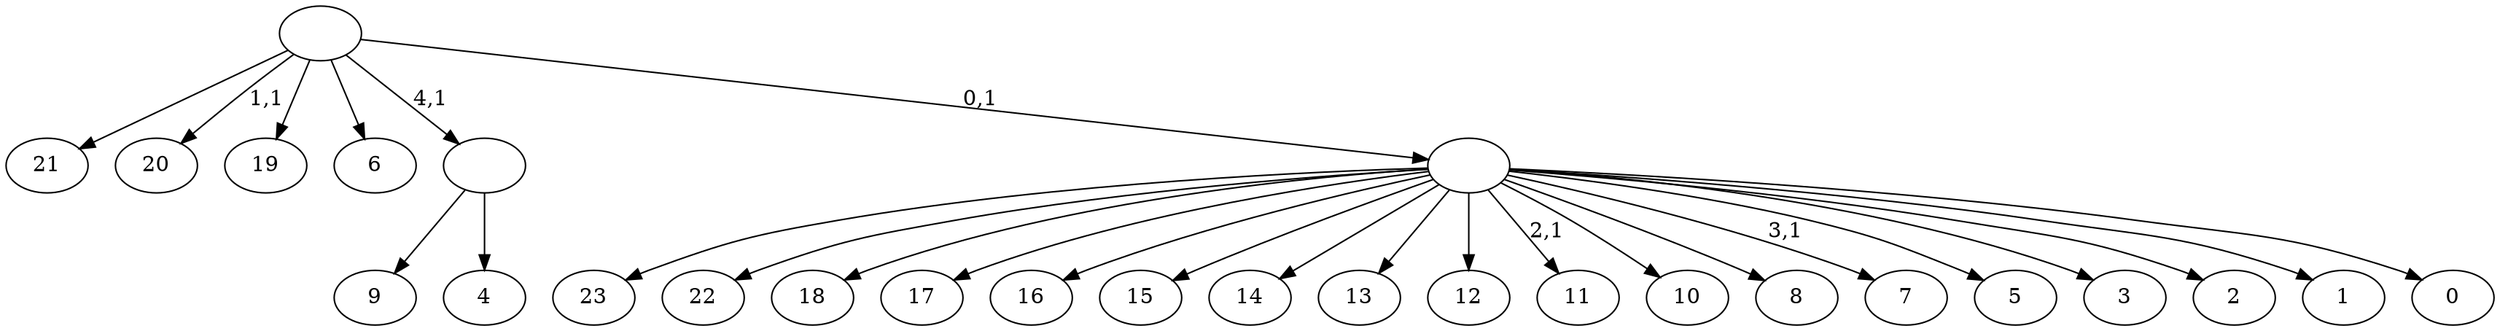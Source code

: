 digraph T {
	29 [label="23"]
	28 [label="22"]
	27 [label="21"]
	26 [label="20"]
	24 [label="19"]
	23 [label="18"]
	22 [label="17"]
	21 [label="16"]
	20 [label="15"]
	19 [label="14"]
	18 [label="13"]
	17 [label="12"]
	16 [label="11"]
	14 [label="10"]
	13 [label="9"]
	12 [label="8"]
	11 [label="7"]
	9 [label="6"]
	8 [label="5"]
	7 [label="4"]
	6 [label=""]
	5 [label="3"]
	4 [label="2"]
	3 [label="1"]
	2 [label="0"]
	1 [label=""]
	0 [label=""]
	6 -> 13 [label=""]
	6 -> 7 [label=""]
	1 -> 11 [label="3,1"]
	1 -> 16 [label="2,1"]
	1 -> 29 [label=""]
	1 -> 28 [label=""]
	1 -> 23 [label=""]
	1 -> 22 [label=""]
	1 -> 21 [label=""]
	1 -> 20 [label=""]
	1 -> 19 [label=""]
	1 -> 18 [label=""]
	1 -> 17 [label=""]
	1 -> 14 [label=""]
	1 -> 12 [label=""]
	1 -> 8 [label=""]
	1 -> 5 [label=""]
	1 -> 4 [label=""]
	1 -> 3 [label=""]
	1 -> 2 [label=""]
	0 -> 26 [label="1,1"]
	0 -> 27 [label=""]
	0 -> 24 [label=""]
	0 -> 9 [label=""]
	0 -> 6 [label="4,1"]
	0 -> 1 [label="0,1"]
}
